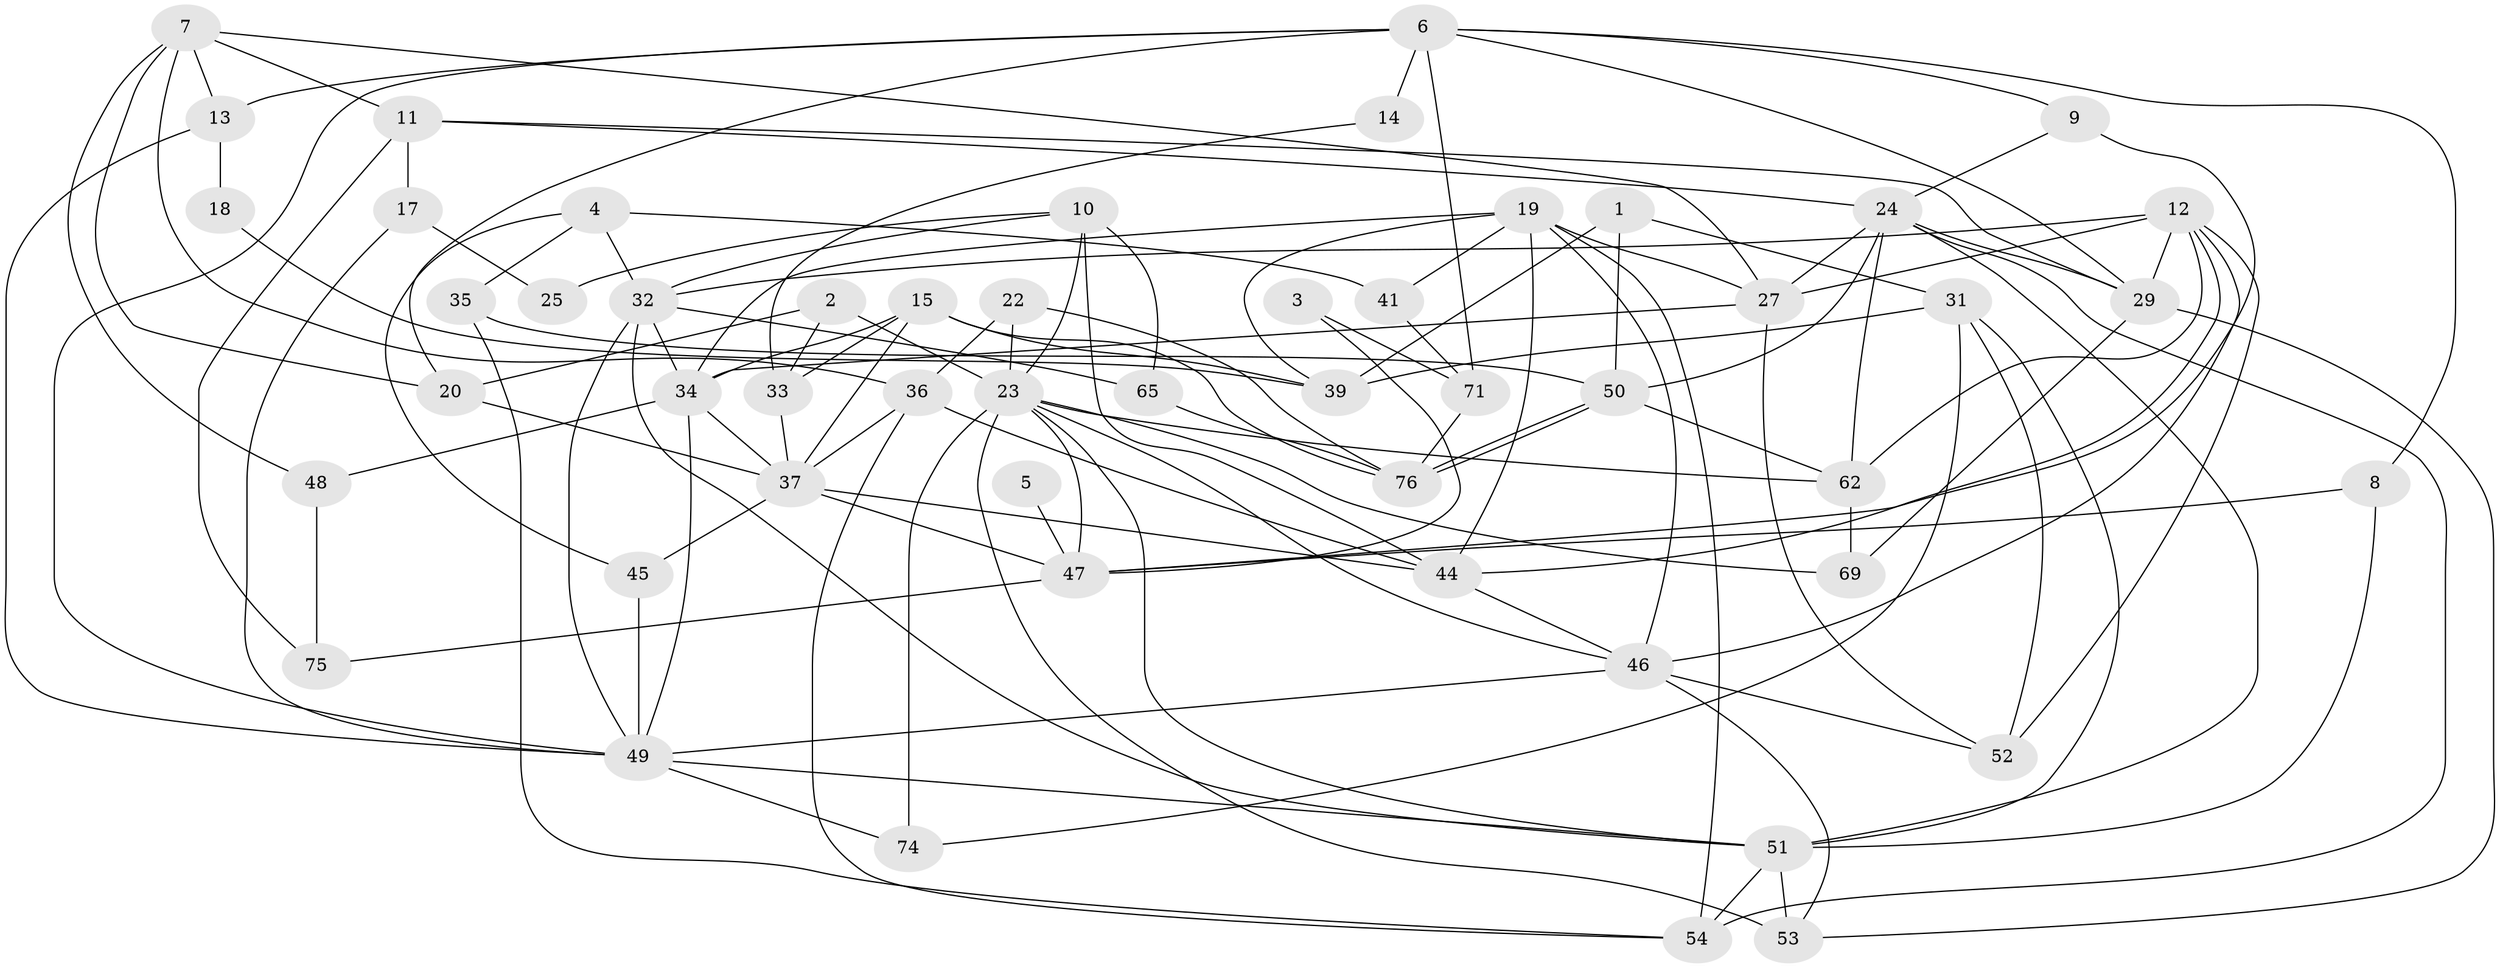 // original degree distribution, {3: 0.325, 2: 0.1125, 4: 0.25, 5: 0.125, 6: 0.15, 8: 0.0125, 7: 0.025}
// Generated by graph-tools (version 1.1) at 2025/41/03/06/25 10:41:57]
// undirected, 52 vertices, 124 edges
graph export_dot {
graph [start="1"]
  node [color=gray90,style=filled];
  1;
  2;
  3;
  4 [super="+28"];
  5;
  6 [super="+16"];
  7 [super="+63"];
  8;
  9;
  10 [super="+30"];
  11;
  12 [super="+77"];
  13 [super="+21"];
  14;
  15 [super="+40"];
  17;
  18;
  19 [super="+26"];
  20;
  22 [super="+42"];
  23 [super="+43"];
  24 [super="+79"];
  25;
  27;
  29 [super="+61"];
  31 [super="+38"];
  32 [super="+66"];
  33;
  34 [super="+56"];
  35;
  36 [super="+67"];
  37 [super="+80"];
  39 [super="+59"];
  41 [super="+73"];
  44 [super="+60"];
  45;
  46 [super="+64"];
  47 [super="+78"];
  48;
  49 [super="+72"];
  50 [super="+58"];
  51 [super="+68"];
  52 [super="+57"];
  53 [super="+70"];
  54 [super="+55"];
  62;
  65;
  69;
  71;
  74;
  75;
  76;
  1 -- 31;
  1 -- 50;
  1 -- 39;
  2 -- 33;
  2 -- 20;
  2 -- 23;
  3 -- 71;
  3 -- 47;
  4 -- 32;
  4 -- 35;
  4 -- 45;
  4 -- 41;
  5 -- 47 [weight=2];
  6 -- 49;
  6 -- 9;
  6 -- 14;
  6 -- 29;
  6 -- 20;
  6 -- 71;
  6 -- 8;
  6 -- 13;
  7 -- 11;
  7 -- 13;
  7 -- 48;
  7 -- 36;
  7 -- 20;
  7 -- 27;
  8 -- 47;
  8 -- 51;
  9 -- 47;
  9 -- 24;
  10 -- 65;
  10 -- 25;
  10 -- 32;
  10 -- 23;
  10 -- 44;
  11 -- 29;
  11 -- 24;
  11 -- 17;
  11 -- 75;
  12 -- 27;
  12 -- 29;
  12 -- 52;
  12 -- 32 [weight=2];
  12 -- 62;
  12 -- 44;
  12 -- 46;
  13 -- 18 [weight=2];
  13 -- 49;
  14 -- 33;
  15 -- 76 [weight=2];
  15 -- 33;
  15 -- 37;
  15 -- 39 [weight=2];
  15 -- 34;
  17 -- 25;
  17 -- 49;
  18 -- 39;
  19 -- 41;
  19 -- 46;
  19 -- 34;
  19 -- 54;
  19 -- 27;
  19 -- 39;
  19 -- 44;
  20 -- 37;
  22 -- 76;
  22 -- 23;
  22 -- 36;
  23 -- 62;
  23 -- 47 [weight=2];
  23 -- 69;
  23 -- 74;
  23 -- 53;
  23 -- 51;
  23 -- 46;
  24 -- 51;
  24 -- 50;
  24 -- 62;
  24 -- 27;
  24 -- 54;
  24 -- 29;
  27 -- 34;
  27 -- 52;
  29 -- 53;
  29 -- 69;
  31 -- 51;
  31 -- 39;
  31 -- 74;
  31 -- 52;
  32 -- 65;
  32 -- 34;
  32 -- 49;
  32 -- 51;
  33 -- 37;
  34 -- 49;
  34 -- 48;
  34 -- 37;
  35 -- 50;
  35 -- 54;
  36 -- 54;
  36 -- 44;
  36 -- 37;
  37 -- 45;
  37 -- 47;
  37 -- 44;
  41 -- 71;
  44 -- 46;
  45 -- 49;
  46 -- 53;
  46 -- 49;
  46 -- 52;
  47 -- 75;
  48 -- 75;
  49 -- 74;
  49 -- 51;
  50 -- 76;
  50 -- 76;
  50 -- 62;
  51 -- 53 [weight=2];
  51 -- 54;
  62 -- 69;
  65 -- 76;
  71 -- 76;
}
